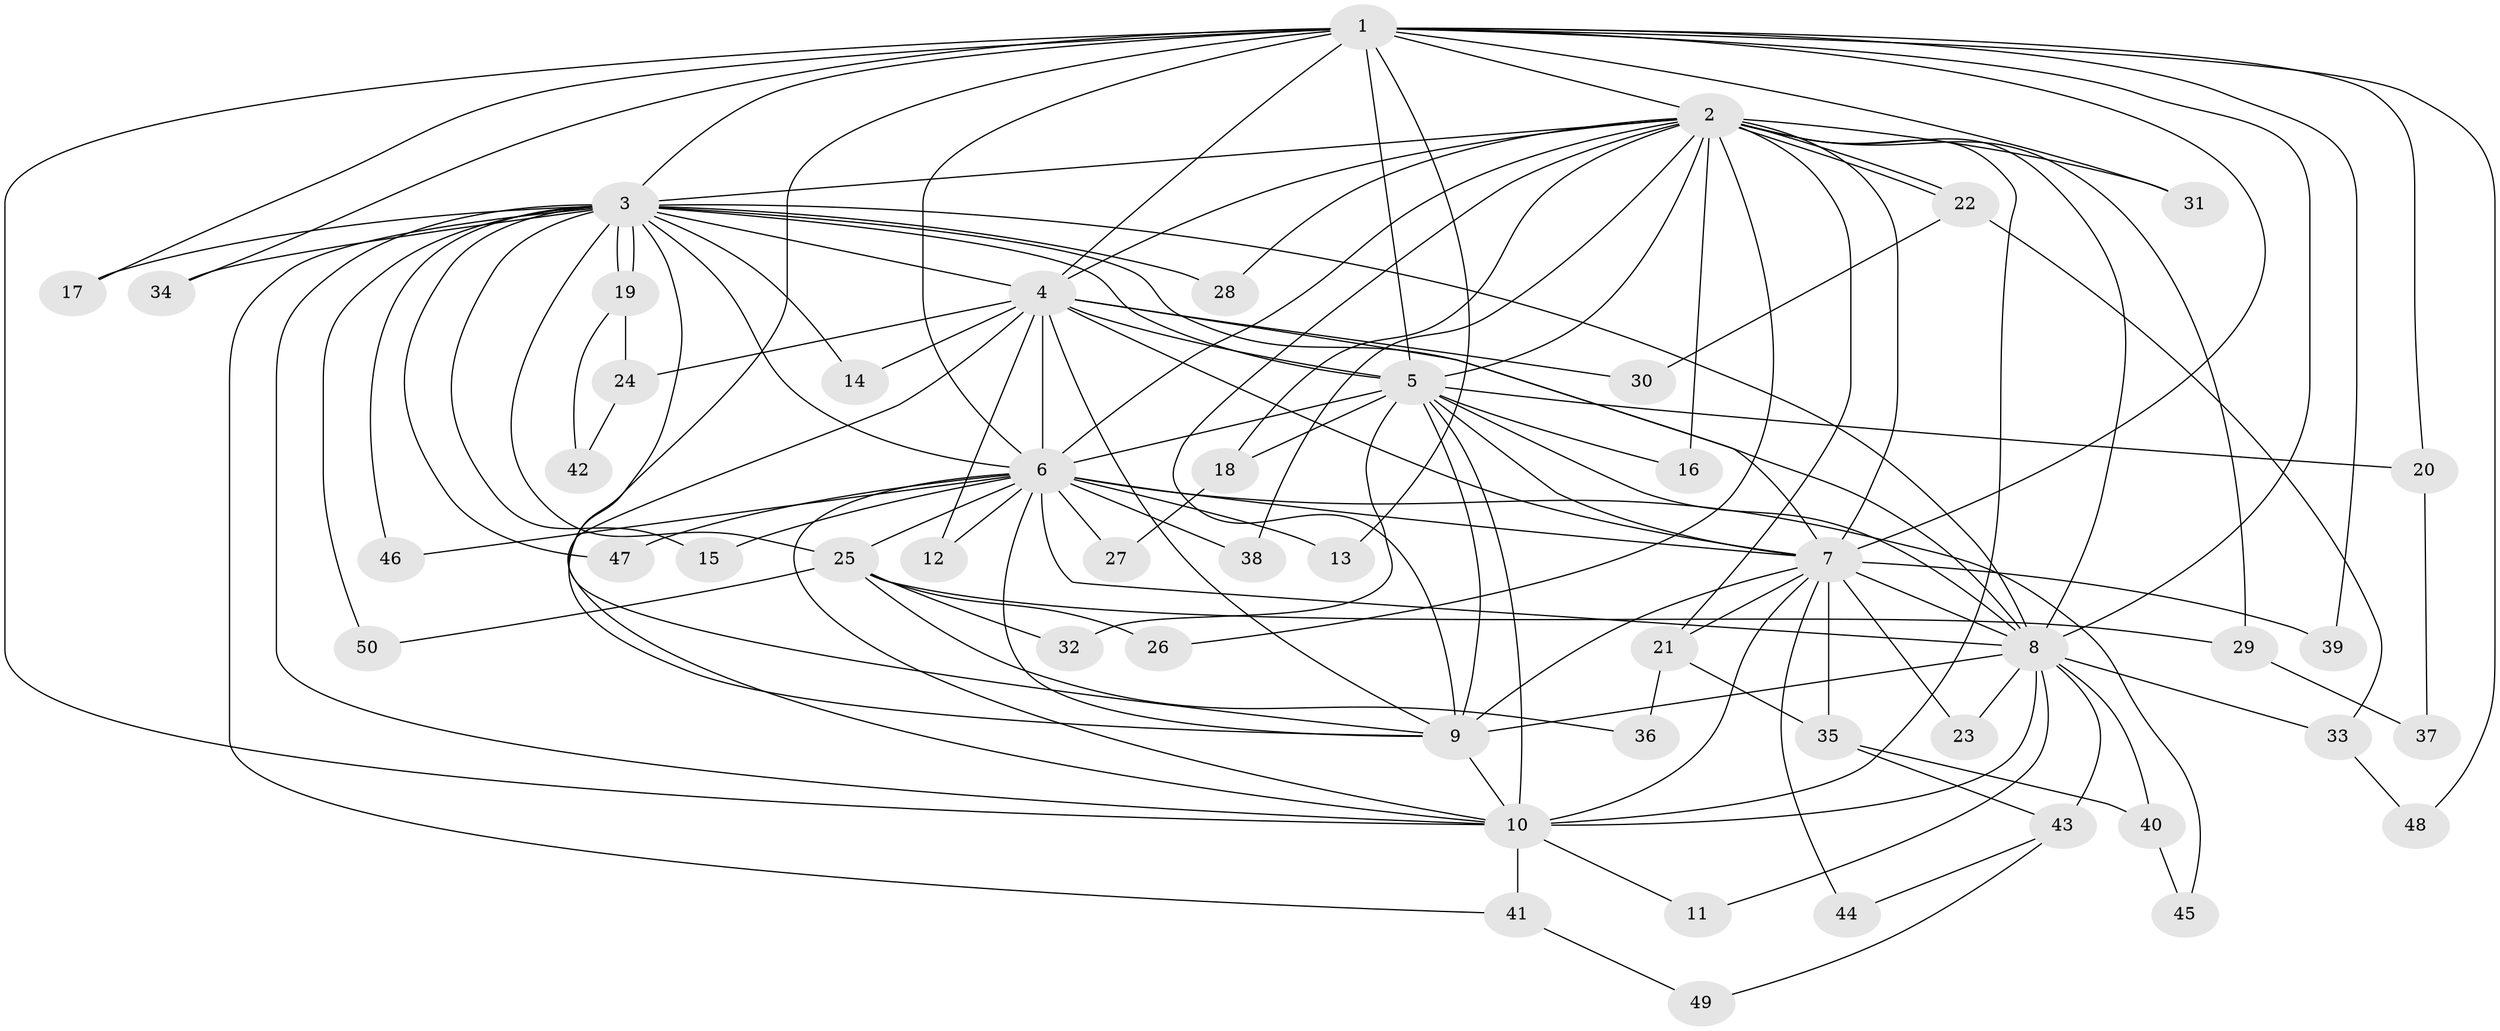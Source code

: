 // coarse degree distribution, {11: 0.04, 16: 0.04, 15: 0.04, 10: 0.04, 9: 0.08, 6: 0.04, 2: 0.48, 3: 0.12, 5: 0.04, 4: 0.08}
// Generated by graph-tools (version 1.1) at 2025/17/03/04/25 18:17:32]
// undirected, 50 vertices, 125 edges
graph export_dot {
graph [start="1"]
  node [color=gray90,style=filled];
  1;
  2;
  3;
  4;
  5;
  6;
  7;
  8;
  9;
  10;
  11;
  12;
  13;
  14;
  15;
  16;
  17;
  18;
  19;
  20;
  21;
  22;
  23;
  24;
  25;
  26;
  27;
  28;
  29;
  30;
  31;
  32;
  33;
  34;
  35;
  36;
  37;
  38;
  39;
  40;
  41;
  42;
  43;
  44;
  45;
  46;
  47;
  48;
  49;
  50;
  1 -- 2;
  1 -- 3;
  1 -- 4;
  1 -- 5;
  1 -- 6;
  1 -- 7;
  1 -- 8;
  1 -- 9;
  1 -- 10;
  1 -- 13;
  1 -- 17;
  1 -- 20;
  1 -- 31;
  1 -- 34;
  1 -- 39;
  1 -- 48;
  2 -- 3;
  2 -- 4;
  2 -- 5;
  2 -- 6;
  2 -- 7;
  2 -- 8;
  2 -- 9;
  2 -- 10;
  2 -- 16;
  2 -- 18;
  2 -- 21;
  2 -- 22;
  2 -- 22;
  2 -- 26;
  2 -- 28;
  2 -- 29;
  2 -- 31;
  2 -- 38;
  3 -- 4;
  3 -- 5;
  3 -- 6;
  3 -- 7;
  3 -- 8;
  3 -- 9;
  3 -- 10;
  3 -- 14;
  3 -- 15;
  3 -- 17;
  3 -- 19;
  3 -- 19;
  3 -- 25;
  3 -- 28;
  3 -- 34;
  3 -- 41;
  3 -- 46;
  3 -- 47;
  3 -- 50;
  4 -- 5;
  4 -- 6;
  4 -- 7;
  4 -- 8;
  4 -- 9;
  4 -- 10;
  4 -- 12;
  4 -- 14;
  4 -- 24;
  4 -- 30;
  5 -- 6;
  5 -- 7;
  5 -- 8;
  5 -- 9;
  5 -- 10;
  5 -- 16;
  5 -- 18;
  5 -- 20;
  5 -- 32;
  6 -- 7;
  6 -- 8;
  6 -- 9;
  6 -- 10;
  6 -- 12;
  6 -- 13;
  6 -- 15;
  6 -- 25;
  6 -- 27;
  6 -- 38;
  6 -- 45;
  6 -- 46;
  6 -- 47;
  7 -- 8;
  7 -- 9;
  7 -- 10;
  7 -- 21;
  7 -- 23;
  7 -- 35;
  7 -- 39;
  7 -- 44;
  8 -- 9;
  8 -- 10;
  8 -- 11;
  8 -- 23;
  8 -- 33;
  8 -- 40;
  8 -- 43;
  9 -- 10;
  10 -- 11;
  10 -- 41;
  18 -- 27;
  19 -- 24;
  19 -- 42;
  20 -- 37;
  21 -- 35;
  21 -- 36;
  22 -- 30;
  22 -- 33;
  24 -- 42;
  25 -- 26;
  25 -- 29;
  25 -- 32;
  25 -- 36;
  25 -- 50;
  29 -- 37;
  33 -- 48;
  35 -- 40;
  35 -- 43;
  40 -- 45;
  41 -- 49;
  43 -- 44;
  43 -- 49;
}
